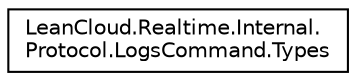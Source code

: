 digraph "Graphical Class Hierarchy"
{
  edge [fontname="Helvetica",fontsize="10",labelfontname="Helvetica",labelfontsize="10"];
  node [fontname="Helvetica",fontsize="10",shape=record];
  rankdir="LR";
  Node1 [label="LeanCloud.Realtime.Internal.\lProtocol.LogsCommand.Types",height=0.2,width=0.4,color="black", fillcolor="white", style="filled",URL="$classLeanCloud_1_1Realtime_1_1Internal_1_1Protocol_1_1LogsCommand_1_1Types.html",tooltip="Container for nested types declared in the LogsCommand message type."];
}
